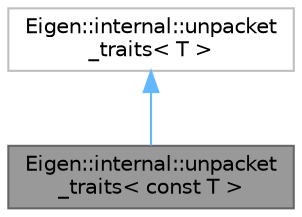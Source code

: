 digraph "Eigen::internal::unpacket_traits&lt; const T &gt;"
{
 // LATEX_PDF_SIZE
  bgcolor="transparent";
  edge [fontname=Helvetica,fontsize=10,labelfontname=Helvetica,labelfontsize=10];
  node [fontname=Helvetica,fontsize=10,shape=box,height=0.2,width=0.4];
  Node1 [id="Node000001",label="Eigen::internal::unpacket\l_traits\< const T \>",height=0.2,width=0.4,color="gray40", fillcolor="grey60", style="filled", fontcolor="black",tooltip=" "];
  Node2 -> Node1 [id="edge1_Node000001_Node000002",dir="back",color="steelblue1",style="solid",tooltip=" "];
  Node2 [id="Node000002",label="Eigen::internal::unpacket\l_traits\< T \>",height=0.2,width=0.4,color="grey75", fillcolor="white", style="filled",URL="$structEigen_1_1internal_1_1unpacket__traits.html",tooltip=" "];
}
